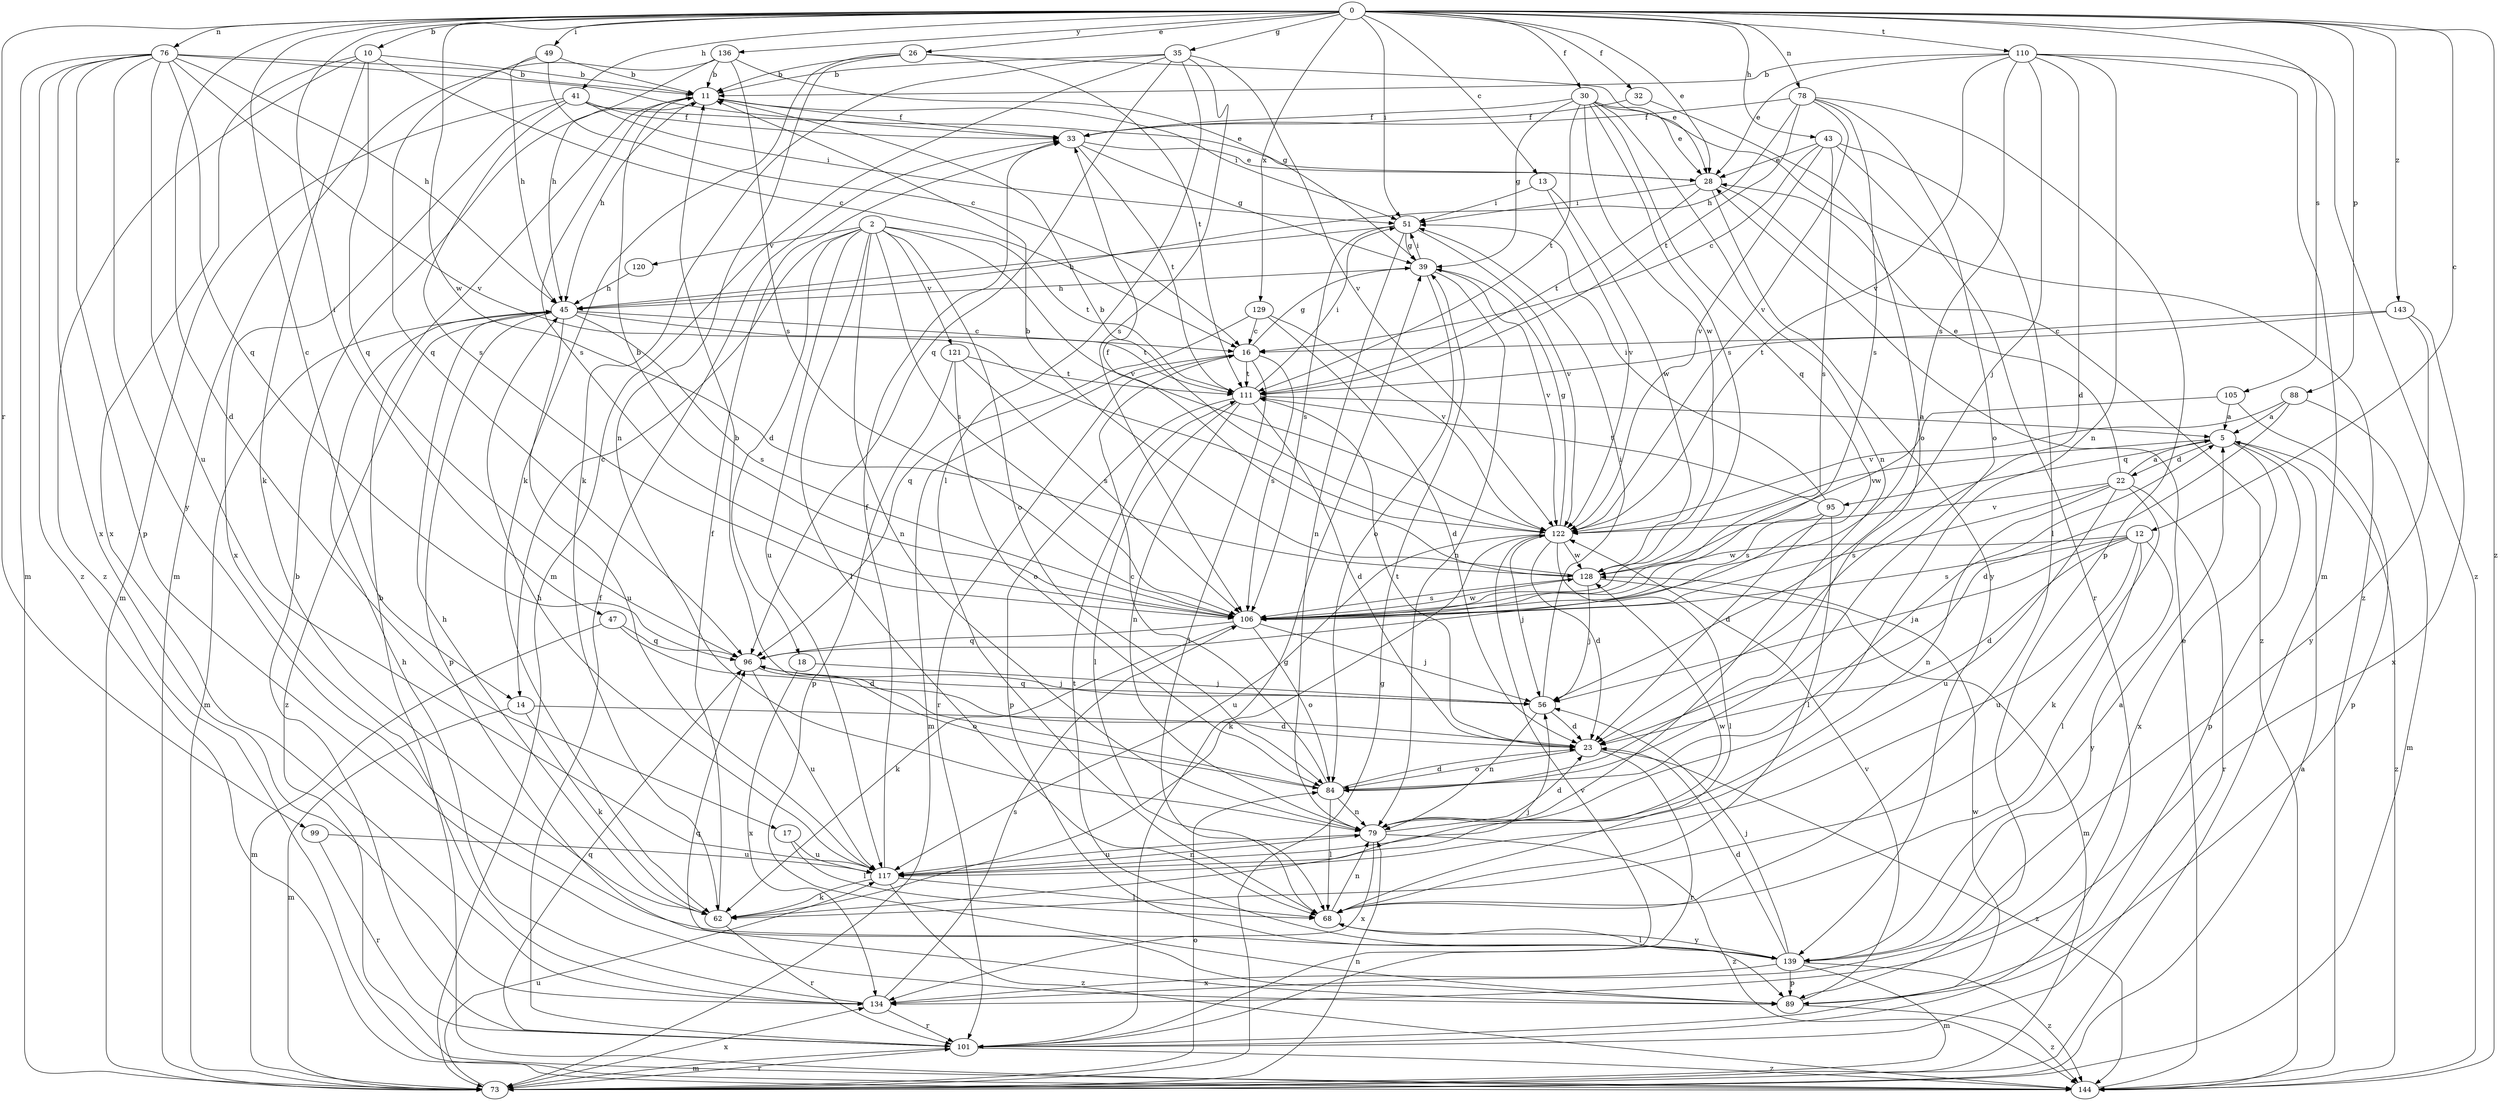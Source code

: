 strict digraph  {
0;
2;
5;
10;
11;
12;
13;
14;
16;
17;
18;
22;
23;
26;
28;
30;
32;
33;
35;
39;
41;
43;
45;
47;
49;
51;
56;
62;
68;
73;
76;
78;
79;
84;
88;
89;
95;
96;
99;
101;
105;
106;
110;
111;
117;
120;
121;
122;
128;
129;
134;
136;
139;
143;
144;
0 -> 10  [label=b];
0 -> 12  [label=c];
0 -> 13  [label=c];
0 -> 14  [label=c];
0 -> 17  [label=d];
0 -> 26  [label=e];
0 -> 28  [label=e];
0 -> 30  [label=f];
0 -> 32  [label=f];
0 -> 35  [label=g];
0 -> 41  [label=h];
0 -> 43  [label=h];
0 -> 47  [label=i];
0 -> 49  [label=i];
0 -> 51  [label=i];
0 -> 76  [label=n];
0 -> 78  [label=n];
0 -> 88  [label=p];
0 -> 99  [label=r];
0 -> 105  [label=s];
0 -> 110  [label=t];
0 -> 128  [label=w];
0 -> 129  [label=x];
0 -> 136  [label=y];
0 -> 143  [label=z];
0 -> 144  [label=z];
2 -> 14  [label=c];
2 -> 18  [label=d];
2 -> 68  [label=l];
2 -> 79  [label=n];
2 -> 84  [label=o];
2 -> 106  [label=s];
2 -> 111  [label=t];
2 -> 117  [label=u];
2 -> 120  [label=v];
2 -> 121  [label=v];
2 -> 122  [label=v];
5 -> 22  [label=d];
5 -> 89  [label=p];
5 -> 95  [label=q];
5 -> 122  [label=v];
5 -> 134  [label=x];
5 -> 144  [label=z];
10 -> 11  [label=b];
10 -> 16  [label=c];
10 -> 62  [label=k];
10 -> 96  [label=q];
10 -> 134  [label=x];
10 -> 144  [label=z];
11 -> 33  [label=f];
11 -> 45  [label=h];
11 -> 51  [label=i];
11 -> 106  [label=s];
12 -> 23  [label=d];
12 -> 56  [label=j];
12 -> 68  [label=l];
12 -> 106  [label=s];
12 -> 117  [label=u];
12 -> 128  [label=w];
12 -> 139  [label=y];
13 -> 51  [label=i];
13 -> 122  [label=v];
13 -> 128  [label=w];
14 -> 23  [label=d];
14 -> 62  [label=k];
14 -> 73  [label=m];
16 -> 39  [label=g];
16 -> 68  [label=l];
16 -> 73  [label=m];
16 -> 101  [label=r];
16 -> 106  [label=s];
16 -> 111  [label=t];
17 -> 68  [label=l];
17 -> 117  [label=u];
18 -> 56  [label=j];
18 -> 134  [label=x];
22 -> 5  [label=a];
22 -> 28  [label=e];
22 -> 62  [label=k];
22 -> 79  [label=n];
22 -> 101  [label=r];
22 -> 106  [label=s];
22 -> 117  [label=u];
22 -> 122  [label=v];
23 -> 84  [label=o];
23 -> 101  [label=r];
23 -> 111  [label=t];
23 -> 144  [label=z];
26 -> 11  [label=b];
26 -> 28  [label=e];
26 -> 62  [label=k];
26 -> 79  [label=n];
26 -> 111  [label=t];
28 -> 51  [label=i];
28 -> 111  [label=t];
28 -> 139  [label=y];
28 -> 144  [label=z];
30 -> 28  [label=e];
30 -> 33  [label=f];
30 -> 39  [label=g];
30 -> 79  [label=n];
30 -> 96  [label=q];
30 -> 106  [label=s];
30 -> 111  [label=t];
30 -> 128  [label=w];
30 -> 144  [label=z];
32 -> 33  [label=f];
32 -> 84  [label=o];
33 -> 28  [label=e];
33 -> 39  [label=g];
33 -> 111  [label=t];
35 -> 11  [label=b];
35 -> 62  [label=k];
35 -> 68  [label=l];
35 -> 73  [label=m];
35 -> 96  [label=q];
35 -> 106  [label=s];
35 -> 122  [label=v];
39 -> 45  [label=h];
39 -> 51  [label=i];
39 -> 79  [label=n];
39 -> 84  [label=o];
39 -> 122  [label=v];
41 -> 28  [label=e];
41 -> 33  [label=f];
41 -> 51  [label=i];
41 -> 73  [label=m];
41 -> 106  [label=s];
41 -> 134  [label=x];
43 -> 16  [label=c];
43 -> 28  [label=e];
43 -> 68  [label=l];
43 -> 101  [label=r];
43 -> 106  [label=s];
43 -> 122  [label=v];
45 -> 16  [label=c];
45 -> 73  [label=m];
45 -> 89  [label=p];
45 -> 106  [label=s];
45 -> 111  [label=t];
45 -> 117  [label=u];
45 -> 144  [label=z];
47 -> 23  [label=d];
47 -> 73  [label=m];
47 -> 96  [label=q];
49 -> 11  [label=b];
49 -> 16  [label=c];
49 -> 45  [label=h];
49 -> 96  [label=q];
51 -> 39  [label=g];
51 -> 45  [label=h];
51 -> 79  [label=n];
51 -> 106  [label=s];
51 -> 122  [label=v];
56 -> 23  [label=d];
56 -> 51  [label=i];
56 -> 79  [label=n];
56 -> 96  [label=q];
62 -> 33  [label=f];
62 -> 45  [label=h];
62 -> 56  [label=j];
62 -> 101  [label=r];
68 -> 79  [label=n];
68 -> 139  [label=y];
73 -> 5  [label=a];
73 -> 39  [label=g];
73 -> 79  [label=n];
73 -> 84  [label=o];
73 -> 101  [label=r];
73 -> 117  [label=u];
73 -> 134  [label=x];
76 -> 11  [label=b];
76 -> 33  [label=f];
76 -> 45  [label=h];
76 -> 73  [label=m];
76 -> 89  [label=p];
76 -> 96  [label=q];
76 -> 117  [label=u];
76 -> 122  [label=v];
76 -> 134  [label=x];
76 -> 139  [label=y];
76 -> 144  [label=z];
78 -> 33  [label=f];
78 -> 45  [label=h];
78 -> 84  [label=o];
78 -> 89  [label=p];
78 -> 106  [label=s];
78 -> 111  [label=t];
78 -> 122  [label=v];
79 -> 23  [label=d];
79 -> 117  [label=u];
79 -> 134  [label=x];
79 -> 144  [label=z];
84 -> 5  [label=a];
84 -> 11  [label=b];
84 -> 16  [label=c];
84 -> 23  [label=d];
84 -> 68  [label=l];
84 -> 79  [label=n];
88 -> 5  [label=a];
88 -> 23  [label=d];
88 -> 73  [label=m];
88 -> 122  [label=v];
89 -> 96  [label=q];
89 -> 122  [label=v];
89 -> 144  [label=z];
95 -> 23  [label=d];
95 -> 51  [label=i];
95 -> 68  [label=l];
95 -> 106  [label=s];
95 -> 111  [label=t];
96 -> 56  [label=j];
96 -> 84  [label=o];
96 -> 117  [label=u];
99 -> 101  [label=r];
99 -> 117  [label=u];
101 -> 11  [label=b];
101 -> 33  [label=f];
101 -> 39  [label=g];
101 -> 73  [label=m];
101 -> 96  [label=q];
101 -> 122  [label=v];
101 -> 128  [label=w];
101 -> 144  [label=z];
105 -> 5  [label=a];
105 -> 89  [label=p];
105 -> 128  [label=w];
106 -> 11  [label=b];
106 -> 56  [label=j];
106 -> 62  [label=k];
106 -> 84  [label=o];
106 -> 96  [label=q];
106 -> 128  [label=w];
110 -> 11  [label=b];
110 -> 23  [label=d];
110 -> 28  [label=e];
110 -> 56  [label=j];
110 -> 73  [label=m];
110 -> 79  [label=n];
110 -> 106  [label=s];
110 -> 122  [label=v];
110 -> 144  [label=z];
111 -> 5  [label=a];
111 -> 23  [label=d];
111 -> 51  [label=i];
111 -> 68  [label=l];
111 -> 79  [label=n];
111 -> 89  [label=p];
117 -> 33  [label=f];
117 -> 45  [label=h];
117 -> 62  [label=k];
117 -> 68  [label=l];
117 -> 79  [label=n];
117 -> 128  [label=w];
117 -> 144  [label=z];
120 -> 45  [label=h];
121 -> 84  [label=o];
121 -> 89  [label=p];
121 -> 106  [label=s];
121 -> 111  [label=t];
122 -> 11  [label=b];
122 -> 23  [label=d];
122 -> 39  [label=g];
122 -> 56  [label=j];
122 -> 62  [label=k];
122 -> 68  [label=l];
122 -> 117  [label=u];
122 -> 128  [label=w];
128 -> 11  [label=b];
128 -> 33  [label=f];
128 -> 56  [label=j];
128 -> 73  [label=m];
128 -> 106  [label=s];
129 -> 16  [label=c];
129 -> 23  [label=d];
129 -> 96  [label=q];
129 -> 122  [label=v];
134 -> 45  [label=h];
134 -> 101  [label=r];
134 -> 106  [label=s];
136 -> 11  [label=b];
136 -> 39  [label=g];
136 -> 45  [label=h];
136 -> 73  [label=m];
136 -> 106  [label=s];
139 -> 5  [label=a];
139 -> 23  [label=d];
139 -> 56  [label=j];
139 -> 68  [label=l];
139 -> 73  [label=m];
139 -> 89  [label=p];
139 -> 111  [label=t];
139 -> 134  [label=x];
139 -> 144  [label=z];
143 -> 16  [label=c];
143 -> 111  [label=t];
143 -> 134  [label=x];
143 -> 139  [label=y];
144 -> 11  [label=b];
144 -> 28  [label=e];
}
